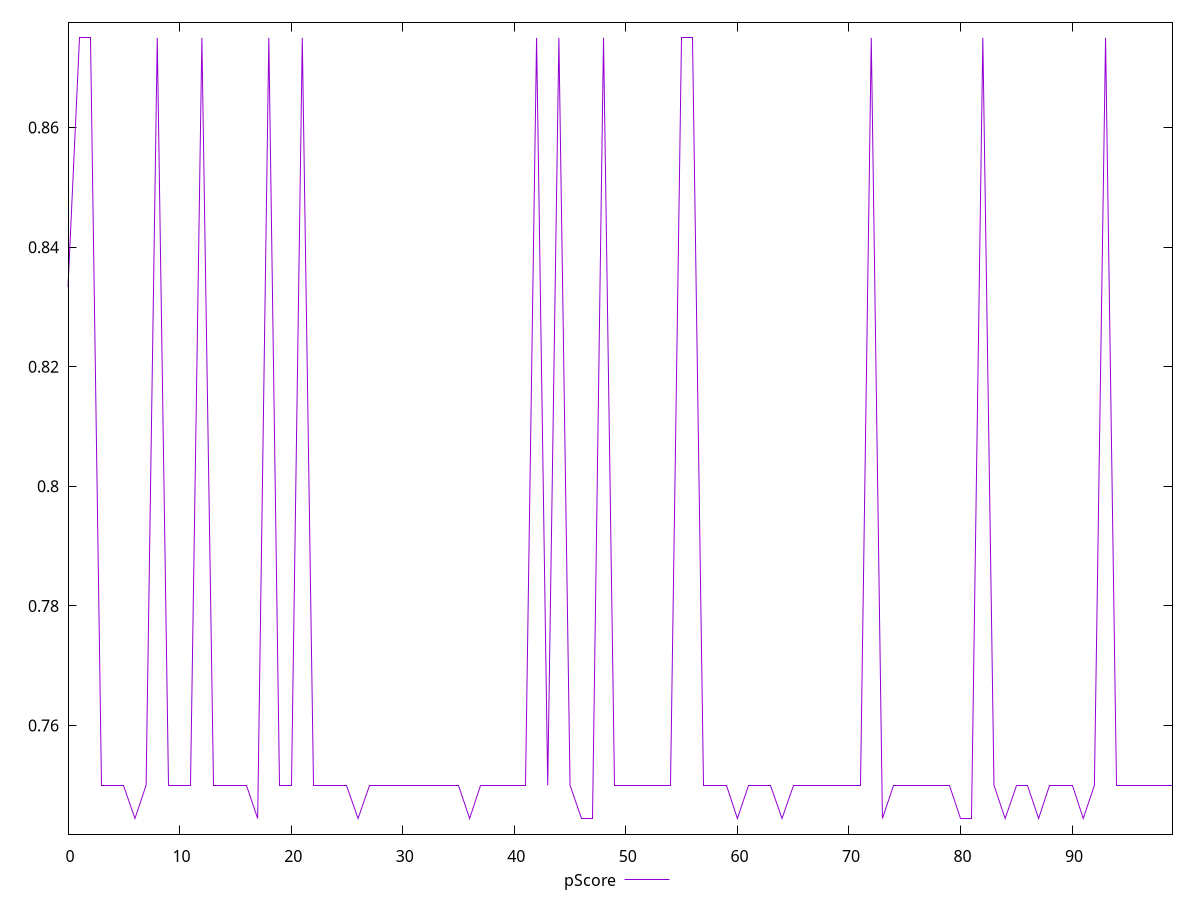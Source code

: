 reset

$pScore <<EOF
0 0.8333333333333333
1 0.875
2 0.875
3 0.75
4 0.75
5 0.75
6 0.7444444444444445
7 0.75
8 0.875
9 0.75
10 0.75
11 0.75
12 0.875
13 0.75
14 0.75
15 0.75
16 0.75
17 0.7444444444444445
18 0.875
19 0.75
20 0.75
21 0.875
22 0.75
23 0.75
24 0.75
25 0.75
26 0.7444444444444445
27 0.75
28 0.75
29 0.75
30 0.75
31 0.75
32 0.75
33 0.75
34 0.75
35 0.75
36 0.7444444444444445
37 0.75
38 0.75
39 0.75
40 0.75
41 0.75
42 0.875
43 0.75
44 0.875
45 0.75
46 0.7444444444444445
47 0.7444444444444445
48 0.875
49 0.75
50 0.75
51 0.75
52 0.75
53 0.75
54 0.75
55 0.875
56 0.875
57 0.75
58 0.75
59 0.75
60 0.7444444444444445
61 0.75
62 0.75
63 0.75
64 0.7444444444444445
65 0.75
66 0.75
67 0.75
68 0.75
69 0.75
70 0.75
71 0.75
72 0.875
73 0.7444444444444445
74 0.75
75 0.75
76 0.75
77 0.75
78 0.75
79 0.75
80 0.7444444444444445
81 0.7444444444444445
82 0.875
83 0.75
84 0.7444444444444445
85 0.75
86 0.75
87 0.7444444444444445
88 0.75
89 0.75
90 0.75
91 0.7444444444444445
92 0.75
93 0.875
94 0.75
95 0.75
96 0.75
97 0.75
98 0.75
99 0.75
EOF

set key outside below
set xrange [0:99]
set yrange [0.7418333333333333:0.8776111111111111]
set trange [0.7418333333333333:0.8776111111111111]
set terminal svg size 640, 500 enhanced background rgb 'white'
set output "report_00019_2021-02-10T18-14-37.922Z//offscreen-images/samples/pages+cached+noadtech/pScore/values.svg"

plot $pScore title "pScore" with line

reset
